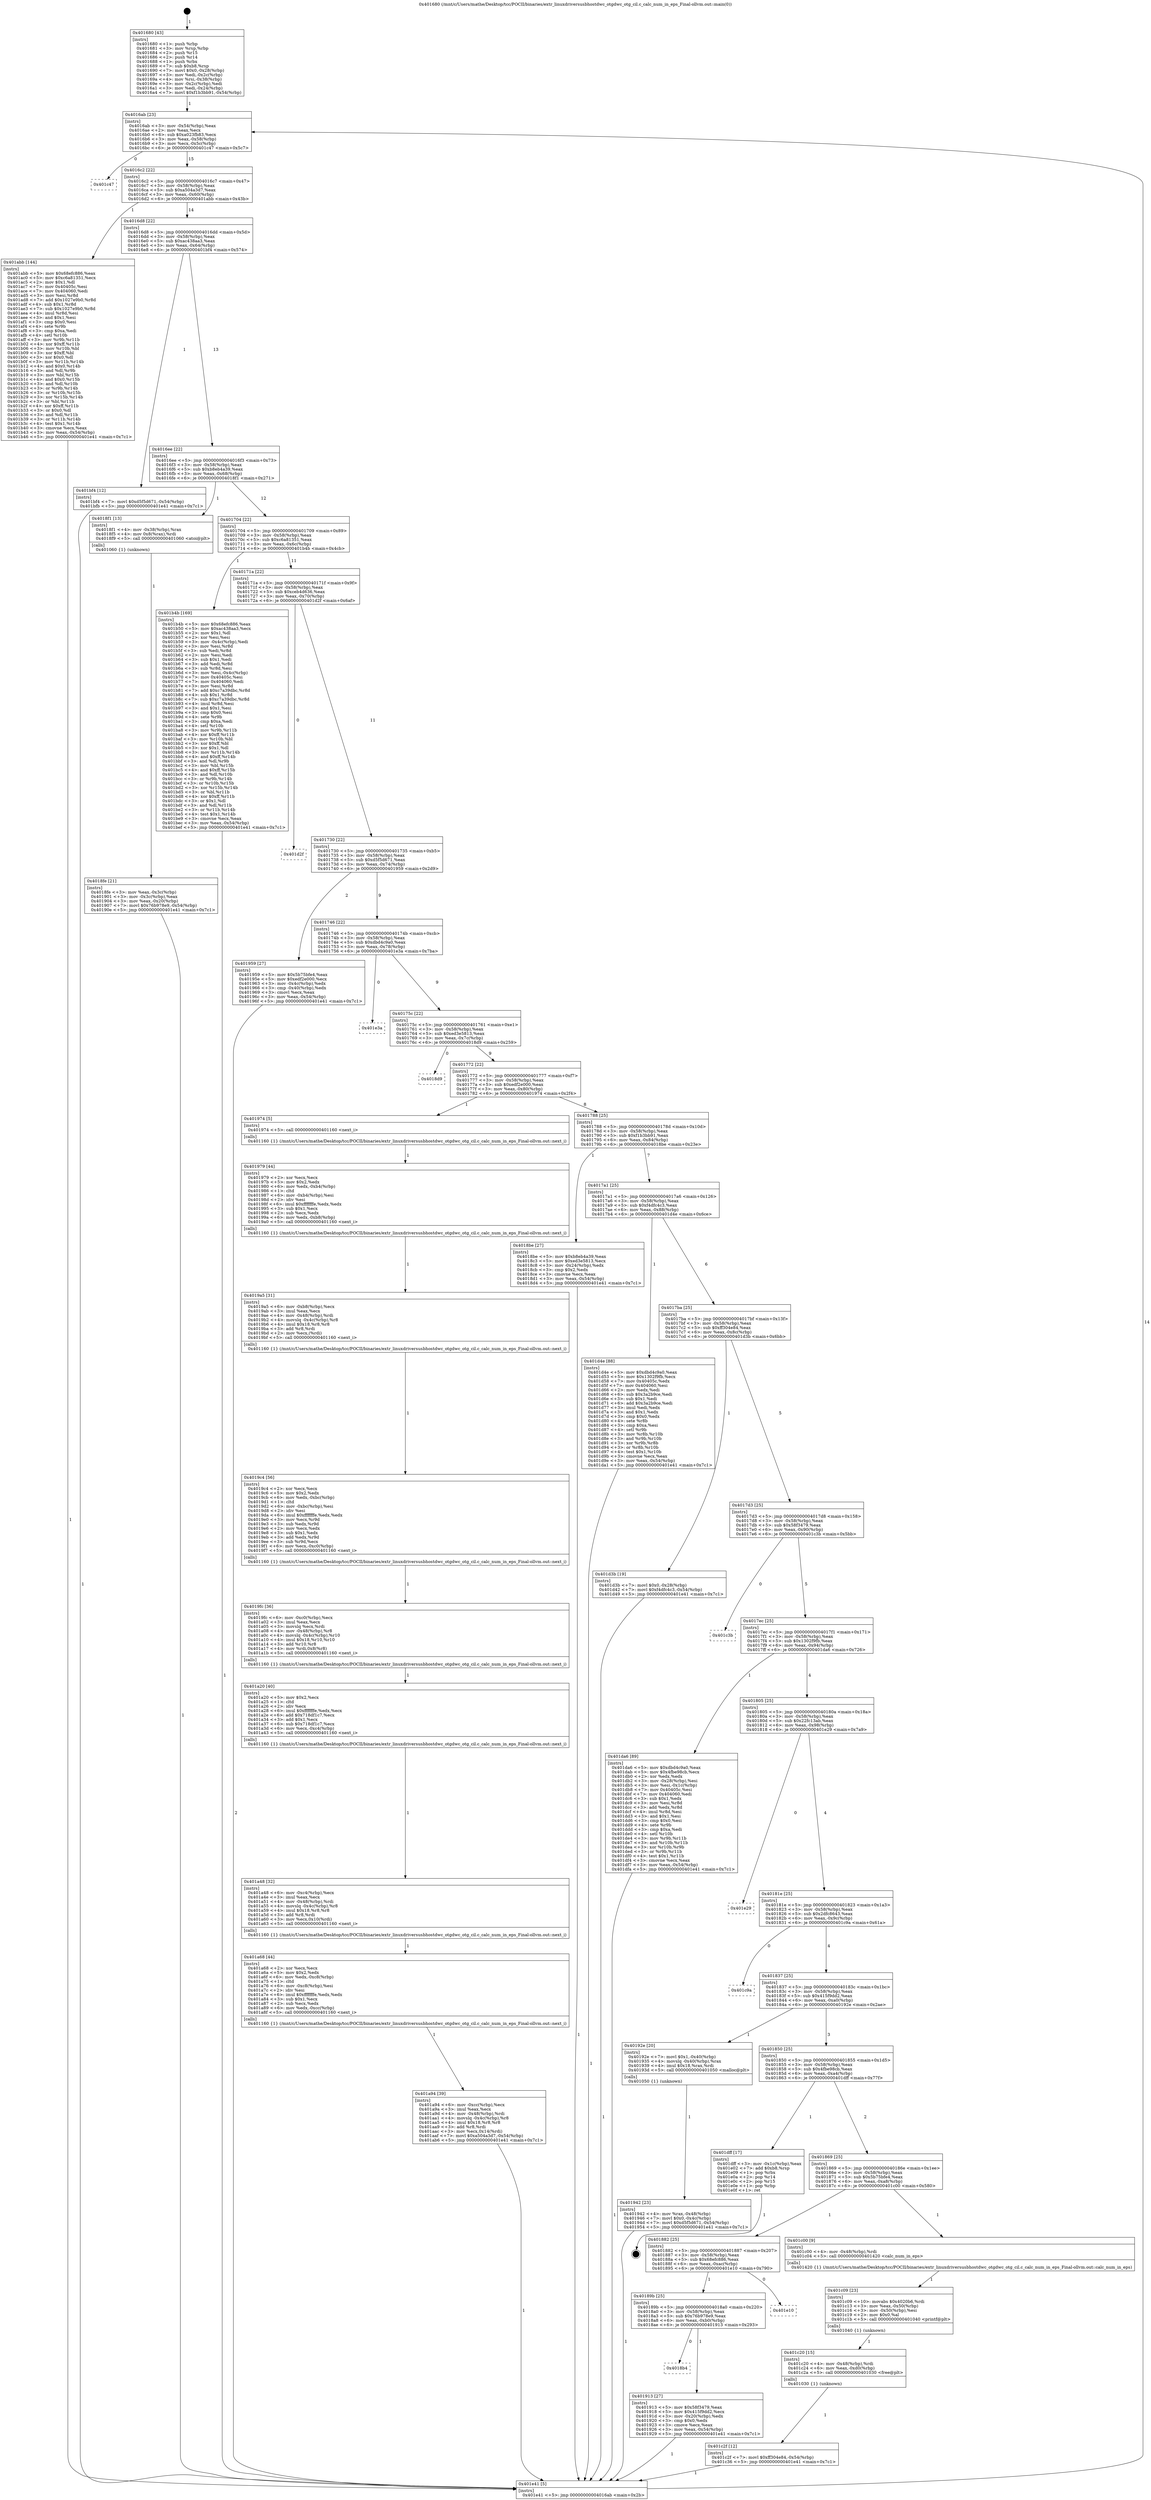 digraph "0x401680" {
  label = "0x401680 (/mnt/c/Users/mathe/Desktop/tcc/POCII/binaries/extr_linuxdriversusbhostdwc_otgdwc_otg_cil.c_calc_num_in_eps_Final-ollvm.out::main(0))"
  labelloc = "t"
  node[shape=record]

  Entry [label="",width=0.3,height=0.3,shape=circle,fillcolor=black,style=filled]
  "0x4016ab" [label="{
     0x4016ab [23]\l
     | [instrs]\l
     &nbsp;&nbsp;0x4016ab \<+3\>: mov -0x54(%rbp),%eax\l
     &nbsp;&nbsp;0x4016ae \<+2\>: mov %eax,%ecx\l
     &nbsp;&nbsp;0x4016b0 \<+6\>: sub $0xa023fb83,%ecx\l
     &nbsp;&nbsp;0x4016b6 \<+3\>: mov %eax,-0x58(%rbp)\l
     &nbsp;&nbsp;0x4016b9 \<+3\>: mov %ecx,-0x5c(%rbp)\l
     &nbsp;&nbsp;0x4016bc \<+6\>: je 0000000000401c47 \<main+0x5c7\>\l
  }"]
  "0x401c47" [label="{
     0x401c47\l
  }", style=dashed]
  "0x4016c2" [label="{
     0x4016c2 [22]\l
     | [instrs]\l
     &nbsp;&nbsp;0x4016c2 \<+5\>: jmp 00000000004016c7 \<main+0x47\>\l
     &nbsp;&nbsp;0x4016c7 \<+3\>: mov -0x58(%rbp),%eax\l
     &nbsp;&nbsp;0x4016ca \<+5\>: sub $0xa504a3d7,%eax\l
     &nbsp;&nbsp;0x4016cf \<+3\>: mov %eax,-0x60(%rbp)\l
     &nbsp;&nbsp;0x4016d2 \<+6\>: je 0000000000401abb \<main+0x43b\>\l
  }"]
  Exit [label="",width=0.3,height=0.3,shape=circle,fillcolor=black,style=filled,peripheries=2]
  "0x401abb" [label="{
     0x401abb [144]\l
     | [instrs]\l
     &nbsp;&nbsp;0x401abb \<+5\>: mov $0x68efc886,%eax\l
     &nbsp;&nbsp;0x401ac0 \<+5\>: mov $0xc6a81351,%ecx\l
     &nbsp;&nbsp;0x401ac5 \<+2\>: mov $0x1,%dl\l
     &nbsp;&nbsp;0x401ac7 \<+7\>: mov 0x40405c,%esi\l
     &nbsp;&nbsp;0x401ace \<+7\>: mov 0x404060,%edi\l
     &nbsp;&nbsp;0x401ad5 \<+3\>: mov %esi,%r8d\l
     &nbsp;&nbsp;0x401ad8 \<+7\>: add $0x1027e9b0,%r8d\l
     &nbsp;&nbsp;0x401adf \<+4\>: sub $0x1,%r8d\l
     &nbsp;&nbsp;0x401ae3 \<+7\>: sub $0x1027e9b0,%r8d\l
     &nbsp;&nbsp;0x401aea \<+4\>: imul %r8d,%esi\l
     &nbsp;&nbsp;0x401aee \<+3\>: and $0x1,%esi\l
     &nbsp;&nbsp;0x401af1 \<+3\>: cmp $0x0,%esi\l
     &nbsp;&nbsp;0x401af4 \<+4\>: sete %r9b\l
     &nbsp;&nbsp;0x401af8 \<+3\>: cmp $0xa,%edi\l
     &nbsp;&nbsp;0x401afb \<+4\>: setl %r10b\l
     &nbsp;&nbsp;0x401aff \<+3\>: mov %r9b,%r11b\l
     &nbsp;&nbsp;0x401b02 \<+4\>: xor $0xff,%r11b\l
     &nbsp;&nbsp;0x401b06 \<+3\>: mov %r10b,%bl\l
     &nbsp;&nbsp;0x401b09 \<+3\>: xor $0xff,%bl\l
     &nbsp;&nbsp;0x401b0c \<+3\>: xor $0x0,%dl\l
     &nbsp;&nbsp;0x401b0f \<+3\>: mov %r11b,%r14b\l
     &nbsp;&nbsp;0x401b12 \<+4\>: and $0x0,%r14b\l
     &nbsp;&nbsp;0x401b16 \<+3\>: and %dl,%r9b\l
     &nbsp;&nbsp;0x401b19 \<+3\>: mov %bl,%r15b\l
     &nbsp;&nbsp;0x401b1c \<+4\>: and $0x0,%r15b\l
     &nbsp;&nbsp;0x401b20 \<+3\>: and %dl,%r10b\l
     &nbsp;&nbsp;0x401b23 \<+3\>: or %r9b,%r14b\l
     &nbsp;&nbsp;0x401b26 \<+3\>: or %r10b,%r15b\l
     &nbsp;&nbsp;0x401b29 \<+3\>: xor %r15b,%r14b\l
     &nbsp;&nbsp;0x401b2c \<+3\>: or %bl,%r11b\l
     &nbsp;&nbsp;0x401b2f \<+4\>: xor $0xff,%r11b\l
     &nbsp;&nbsp;0x401b33 \<+3\>: or $0x0,%dl\l
     &nbsp;&nbsp;0x401b36 \<+3\>: and %dl,%r11b\l
     &nbsp;&nbsp;0x401b39 \<+3\>: or %r11b,%r14b\l
     &nbsp;&nbsp;0x401b3c \<+4\>: test $0x1,%r14b\l
     &nbsp;&nbsp;0x401b40 \<+3\>: cmovne %ecx,%eax\l
     &nbsp;&nbsp;0x401b43 \<+3\>: mov %eax,-0x54(%rbp)\l
     &nbsp;&nbsp;0x401b46 \<+5\>: jmp 0000000000401e41 \<main+0x7c1\>\l
  }"]
  "0x4016d8" [label="{
     0x4016d8 [22]\l
     | [instrs]\l
     &nbsp;&nbsp;0x4016d8 \<+5\>: jmp 00000000004016dd \<main+0x5d\>\l
     &nbsp;&nbsp;0x4016dd \<+3\>: mov -0x58(%rbp),%eax\l
     &nbsp;&nbsp;0x4016e0 \<+5\>: sub $0xac438aa3,%eax\l
     &nbsp;&nbsp;0x4016e5 \<+3\>: mov %eax,-0x64(%rbp)\l
     &nbsp;&nbsp;0x4016e8 \<+6\>: je 0000000000401bf4 \<main+0x574\>\l
  }"]
  "0x401c2f" [label="{
     0x401c2f [12]\l
     | [instrs]\l
     &nbsp;&nbsp;0x401c2f \<+7\>: movl $0xff304e84,-0x54(%rbp)\l
     &nbsp;&nbsp;0x401c36 \<+5\>: jmp 0000000000401e41 \<main+0x7c1\>\l
  }"]
  "0x401bf4" [label="{
     0x401bf4 [12]\l
     | [instrs]\l
     &nbsp;&nbsp;0x401bf4 \<+7\>: movl $0xd5f5d671,-0x54(%rbp)\l
     &nbsp;&nbsp;0x401bfb \<+5\>: jmp 0000000000401e41 \<main+0x7c1\>\l
  }"]
  "0x4016ee" [label="{
     0x4016ee [22]\l
     | [instrs]\l
     &nbsp;&nbsp;0x4016ee \<+5\>: jmp 00000000004016f3 \<main+0x73\>\l
     &nbsp;&nbsp;0x4016f3 \<+3\>: mov -0x58(%rbp),%eax\l
     &nbsp;&nbsp;0x4016f6 \<+5\>: sub $0xb8eb4a39,%eax\l
     &nbsp;&nbsp;0x4016fb \<+3\>: mov %eax,-0x68(%rbp)\l
     &nbsp;&nbsp;0x4016fe \<+6\>: je 00000000004018f1 \<main+0x271\>\l
  }"]
  "0x401c20" [label="{
     0x401c20 [15]\l
     | [instrs]\l
     &nbsp;&nbsp;0x401c20 \<+4\>: mov -0x48(%rbp),%rdi\l
     &nbsp;&nbsp;0x401c24 \<+6\>: mov %eax,-0xd0(%rbp)\l
     &nbsp;&nbsp;0x401c2a \<+5\>: call 0000000000401030 \<free@plt\>\l
     | [calls]\l
     &nbsp;&nbsp;0x401030 \{1\} (unknown)\l
  }"]
  "0x4018f1" [label="{
     0x4018f1 [13]\l
     | [instrs]\l
     &nbsp;&nbsp;0x4018f1 \<+4\>: mov -0x38(%rbp),%rax\l
     &nbsp;&nbsp;0x4018f5 \<+4\>: mov 0x8(%rax),%rdi\l
     &nbsp;&nbsp;0x4018f9 \<+5\>: call 0000000000401060 \<atoi@plt\>\l
     | [calls]\l
     &nbsp;&nbsp;0x401060 \{1\} (unknown)\l
  }"]
  "0x401704" [label="{
     0x401704 [22]\l
     | [instrs]\l
     &nbsp;&nbsp;0x401704 \<+5\>: jmp 0000000000401709 \<main+0x89\>\l
     &nbsp;&nbsp;0x401709 \<+3\>: mov -0x58(%rbp),%eax\l
     &nbsp;&nbsp;0x40170c \<+5\>: sub $0xc6a81351,%eax\l
     &nbsp;&nbsp;0x401711 \<+3\>: mov %eax,-0x6c(%rbp)\l
     &nbsp;&nbsp;0x401714 \<+6\>: je 0000000000401b4b \<main+0x4cb\>\l
  }"]
  "0x401c09" [label="{
     0x401c09 [23]\l
     | [instrs]\l
     &nbsp;&nbsp;0x401c09 \<+10\>: movabs $0x4020b6,%rdi\l
     &nbsp;&nbsp;0x401c13 \<+3\>: mov %eax,-0x50(%rbp)\l
     &nbsp;&nbsp;0x401c16 \<+3\>: mov -0x50(%rbp),%esi\l
     &nbsp;&nbsp;0x401c19 \<+2\>: mov $0x0,%al\l
     &nbsp;&nbsp;0x401c1b \<+5\>: call 0000000000401040 \<printf@plt\>\l
     | [calls]\l
     &nbsp;&nbsp;0x401040 \{1\} (unknown)\l
  }"]
  "0x401b4b" [label="{
     0x401b4b [169]\l
     | [instrs]\l
     &nbsp;&nbsp;0x401b4b \<+5\>: mov $0x68efc886,%eax\l
     &nbsp;&nbsp;0x401b50 \<+5\>: mov $0xac438aa3,%ecx\l
     &nbsp;&nbsp;0x401b55 \<+2\>: mov $0x1,%dl\l
     &nbsp;&nbsp;0x401b57 \<+2\>: xor %esi,%esi\l
     &nbsp;&nbsp;0x401b59 \<+3\>: mov -0x4c(%rbp),%edi\l
     &nbsp;&nbsp;0x401b5c \<+3\>: mov %esi,%r8d\l
     &nbsp;&nbsp;0x401b5f \<+3\>: sub %edi,%r8d\l
     &nbsp;&nbsp;0x401b62 \<+2\>: mov %esi,%edi\l
     &nbsp;&nbsp;0x401b64 \<+3\>: sub $0x1,%edi\l
     &nbsp;&nbsp;0x401b67 \<+3\>: add %edi,%r8d\l
     &nbsp;&nbsp;0x401b6a \<+3\>: sub %r8d,%esi\l
     &nbsp;&nbsp;0x401b6d \<+3\>: mov %esi,-0x4c(%rbp)\l
     &nbsp;&nbsp;0x401b70 \<+7\>: mov 0x40405c,%esi\l
     &nbsp;&nbsp;0x401b77 \<+7\>: mov 0x404060,%edi\l
     &nbsp;&nbsp;0x401b7e \<+3\>: mov %esi,%r8d\l
     &nbsp;&nbsp;0x401b81 \<+7\>: add $0xc7a39dbc,%r8d\l
     &nbsp;&nbsp;0x401b88 \<+4\>: sub $0x1,%r8d\l
     &nbsp;&nbsp;0x401b8c \<+7\>: sub $0xc7a39dbc,%r8d\l
     &nbsp;&nbsp;0x401b93 \<+4\>: imul %r8d,%esi\l
     &nbsp;&nbsp;0x401b97 \<+3\>: and $0x1,%esi\l
     &nbsp;&nbsp;0x401b9a \<+3\>: cmp $0x0,%esi\l
     &nbsp;&nbsp;0x401b9d \<+4\>: sete %r9b\l
     &nbsp;&nbsp;0x401ba1 \<+3\>: cmp $0xa,%edi\l
     &nbsp;&nbsp;0x401ba4 \<+4\>: setl %r10b\l
     &nbsp;&nbsp;0x401ba8 \<+3\>: mov %r9b,%r11b\l
     &nbsp;&nbsp;0x401bab \<+4\>: xor $0xff,%r11b\l
     &nbsp;&nbsp;0x401baf \<+3\>: mov %r10b,%bl\l
     &nbsp;&nbsp;0x401bb2 \<+3\>: xor $0xff,%bl\l
     &nbsp;&nbsp;0x401bb5 \<+3\>: xor $0x1,%dl\l
     &nbsp;&nbsp;0x401bb8 \<+3\>: mov %r11b,%r14b\l
     &nbsp;&nbsp;0x401bbb \<+4\>: and $0xff,%r14b\l
     &nbsp;&nbsp;0x401bbf \<+3\>: and %dl,%r9b\l
     &nbsp;&nbsp;0x401bc2 \<+3\>: mov %bl,%r15b\l
     &nbsp;&nbsp;0x401bc5 \<+4\>: and $0xff,%r15b\l
     &nbsp;&nbsp;0x401bc9 \<+3\>: and %dl,%r10b\l
     &nbsp;&nbsp;0x401bcc \<+3\>: or %r9b,%r14b\l
     &nbsp;&nbsp;0x401bcf \<+3\>: or %r10b,%r15b\l
     &nbsp;&nbsp;0x401bd2 \<+3\>: xor %r15b,%r14b\l
     &nbsp;&nbsp;0x401bd5 \<+3\>: or %bl,%r11b\l
     &nbsp;&nbsp;0x401bd8 \<+4\>: xor $0xff,%r11b\l
     &nbsp;&nbsp;0x401bdc \<+3\>: or $0x1,%dl\l
     &nbsp;&nbsp;0x401bdf \<+3\>: and %dl,%r11b\l
     &nbsp;&nbsp;0x401be2 \<+3\>: or %r11b,%r14b\l
     &nbsp;&nbsp;0x401be5 \<+4\>: test $0x1,%r14b\l
     &nbsp;&nbsp;0x401be9 \<+3\>: cmovne %ecx,%eax\l
     &nbsp;&nbsp;0x401bec \<+3\>: mov %eax,-0x54(%rbp)\l
     &nbsp;&nbsp;0x401bef \<+5\>: jmp 0000000000401e41 \<main+0x7c1\>\l
  }"]
  "0x40171a" [label="{
     0x40171a [22]\l
     | [instrs]\l
     &nbsp;&nbsp;0x40171a \<+5\>: jmp 000000000040171f \<main+0x9f\>\l
     &nbsp;&nbsp;0x40171f \<+3\>: mov -0x58(%rbp),%eax\l
     &nbsp;&nbsp;0x401722 \<+5\>: sub $0xceb4d636,%eax\l
     &nbsp;&nbsp;0x401727 \<+3\>: mov %eax,-0x70(%rbp)\l
     &nbsp;&nbsp;0x40172a \<+6\>: je 0000000000401d2f \<main+0x6af\>\l
  }"]
  "0x401a94" [label="{
     0x401a94 [39]\l
     | [instrs]\l
     &nbsp;&nbsp;0x401a94 \<+6\>: mov -0xcc(%rbp),%ecx\l
     &nbsp;&nbsp;0x401a9a \<+3\>: imul %eax,%ecx\l
     &nbsp;&nbsp;0x401a9d \<+4\>: mov -0x48(%rbp),%rdi\l
     &nbsp;&nbsp;0x401aa1 \<+4\>: movslq -0x4c(%rbp),%r8\l
     &nbsp;&nbsp;0x401aa5 \<+4\>: imul $0x18,%r8,%r8\l
     &nbsp;&nbsp;0x401aa9 \<+3\>: add %r8,%rdi\l
     &nbsp;&nbsp;0x401aac \<+3\>: mov %ecx,0x14(%rdi)\l
     &nbsp;&nbsp;0x401aaf \<+7\>: movl $0xa504a3d7,-0x54(%rbp)\l
     &nbsp;&nbsp;0x401ab6 \<+5\>: jmp 0000000000401e41 \<main+0x7c1\>\l
  }"]
  "0x401d2f" [label="{
     0x401d2f\l
  }", style=dashed]
  "0x401730" [label="{
     0x401730 [22]\l
     | [instrs]\l
     &nbsp;&nbsp;0x401730 \<+5\>: jmp 0000000000401735 \<main+0xb5\>\l
     &nbsp;&nbsp;0x401735 \<+3\>: mov -0x58(%rbp),%eax\l
     &nbsp;&nbsp;0x401738 \<+5\>: sub $0xd5f5d671,%eax\l
     &nbsp;&nbsp;0x40173d \<+3\>: mov %eax,-0x74(%rbp)\l
     &nbsp;&nbsp;0x401740 \<+6\>: je 0000000000401959 \<main+0x2d9\>\l
  }"]
  "0x401a68" [label="{
     0x401a68 [44]\l
     | [instrs]\l
     &nbsp;&nbsp;0x401a68 \<+2\>: xor %ecx,%ecx\l
     &nbsp;&nbsp;0x401a6a \<+5\>: mov $0x2,%edx\l
     &nbsp;&nbsp;0x401a6f \<+6\>: mov %edx,-0xc8(%rbp)\l
     &nbsp;&nbsp;0x401a75 \<+1\>: cltd\l
     &nbsp;&nbsp;0x401a76 \<+6\>: mov -0xc8(%rbp),%esi\l
     &nbsp;&nbsp;0x401a7c \<+2\>: idiv %esi\l
     &nbsp;&nbsp;0x401a7e \<+6\>: imul $0xfffffffe,%edx,%edx\l
     &nbsp;&nbsp;0x401a84 \<+3\>: sub $0x1,%ecx\l
     &nbsp;&nbsp;0x401a87 \<+2\>: sub %ecx,%edx\l
     &nbsp;&nbsp;0x401a89 \<+6\>: mov %edx,-0xcc(%rbp)\l
     &nbsp;&nbsp;0x401a8f \<+5\>: call 0000000000401160 \<next_i\>\l
     | [calls]\l
     &nbsp;&nbsp;0x401160 \{1\} (/mnt/c/Users/mathe/Desktop/tcc/POCII/binaries/extr_linuxdriversusbhostdwc_otgdwc_otg_cil.c_calc_num_in_eps_Final-ollvm.out::next_i)\l
  }"]
  "0x401959" [label="{
     0x401959 [27]\l
     | [instrs]\l
     &nbsp;&nbsp;0x401959 \<+5\>: mov $0x5b75bfe4,%eax\l
     &nbsp;&nbsp;0x40195e \<+5\>: mov $0xedf2e000,%ecx\l
     &nbsp;&nbsp;0x401963 \<+3\>: mov -0x4c(%rbp),%edx\l
     &nbsp;&nbsp;0x401966 \<+3\>: cmp -0x40(%rbp),%edx\l
     &nbsp;&nbsp;0x401969 \<+3\>: cmovl %ecx,%eax\l
     &nbsp;&nbsp;0x40196c \<+3\>: mov %eax,-0x54(%rbp)\l
     &nbsp;&nbsp;0x40196f \<+5\>: jmp 0000000000401e41 \<main+0x7c1\>\l
  }"]
  "0x401746" [label="{
     0x401746 [22]\l
     | [instrs]\l
     &nbsp;&nbsp;0x401746 \<+5\>: jmp 000000000040174b \<main+0xcb\>\l
     &nbsp;&nbsp;0x40174b \<+3\>: mov -0x58(%rbp),%eax\l
     &nbsp;&nbsp;0x40174e \<+5\>: sub $0xdbd4c9a0,%eax\l
     &nbsp;&nbsp;0x401753 \<+3\>: mov %eax,-0x78(%rbp)\l
     &nbsp;&nbsp;0x401756 \<+6\>: je 0000000000401e3a \<main+0x7ba\>\l
  }"]
  "0x401a48" [label="{
     0x401a48 [32]\l
     | [instrs]\l
     &nbsp;&nbsp;0x401a48 \<+6\>: mov -0xc4(%rbp),%ecx\l
     &nbsp;&nbsp;0x401a4e \<+3\>: imul %eax,%ecx\l
     &nbsp;&nbsp;0x401a51 \<+4\>: mov -0x48(%rbp),%rdi\l
     &nbsp;&nbsp;0x401a55 \<+4\>: movslq -0x4c(%rbp),%r8\l
     &nbsp;&nbsp;0x401a59 \<+4\>: imul $0x18,%r8,%r8\l
     &nbsp;&nbsp;0x401a5d \<+3\>: add %r8,%rdi\l
     &nbsp;&nbsp;0x401a60 \<+3\>: mov %ecx,0x10(%rdi)\l
     &nbsp;&nbsp;0x401a63 \<+5\>: call 0000000000401160 \<next_i\>\l
     | [calls]\l
     &nbsp;&nbsp;0x401160 \{1\} (/mnt/c/Users/mathe/Desktop/tcc/POCII/binaries/extr_linuxdriversusbhostdwc_otgdwc_otg_cil.c_calc_num_in_eps_Final-ollvm.out::next_i)\l
  }"]
  "0x401e3a" [label="{
     0x401e3a\l
  }", style=dashed]
  "0x40175c" [label="{
     0x40175c [22]\l
     | [instrs]\l
     &nbsp;&nbsp;0x40175c \<+5\>: jmp 0000000000401761 \<main+0xe1\>\l
     &nbsp;&nbsp;0x401761 \<+3\>: mov -0x58(%rbp),%eax\l
     &nbsp;&nbsp;0x401764 \<+5\>: sub $0xed3e5813,%eax\l
     &nbsp;&nbsp;0x401769 \<+3\>: mov %eax,-0x7c(%rbp)\l
     &nbsp;&nbsp;0x40176c \<+6\>: je 00000000004018d9 \<main+0x259\>\l
  }"]
  "0x401a20" [label="{
     0x401a20 [40]\l
     | [instrs]\l
     &nbsp;&nbsp;0x401a20 \<+5\>: mov $0x2,%ecx\l
     &nbsp;&nbsp;0x401a25 \<+1\>: cltd\l
     &nbsp;&nbsp;0x401a26 \<+2\>: idiv %ecx\l
     &nbsp;&nbsp;0x401a28 \<+6\>: imul $0xfffffffe,%edx,%ecx\l
     &nbsp;&nbsp;0x401a2e \<+6\>: add $0x718df1c7,%ecx\l
     &nbsp;&nbsp;0x401a34 \<+3\>: add $0x1,%ecx\l
     &nbsp;&nbsp;0x401a37 \<+6\>: sub $0x718df1c7,%ecx\l
     &nbsp;&nbsp;0x401a3d \<+6\>: mov %ecx,-0xc4(%rbp)\l
     &nbsp;&nbsp;0x401a43 \<+5\>: call 0000000000401160 \<next_i\>\l
     | [calls]\l
     &nbsp;&nbsp;0x401160 \{1\} (/mnt/c/Users/mathe/Desktop/tcc/POCII/binaries/extr_linuxdriversusbhostdwc_otgdwc_otg_cil.c_calc_num_in_eps_Final-ollvm.out::next_i)\l
  }"]
  "0x4018d9" [label="{
     0x4018d9\l
  }", style=dashed]
  "0x401772" [label="{
     0x401772 [22]\l
     | [instrs]\l
     &nbsp;&nbsp;0x401772 \<+5\>: jmp 0000000000401777 \<main+0xf7\>\l
     &nbsp;&nbsp;0x401777 \<+3\>: mov -0x58(%rbp),%eax\l
     &nbsp;&nbsp;0x40177a \<+5\>: sub $0xedf2e000,%eax\l
     &nbsp;&nbsp;0x40177f \<+3\>: mov %eax,-0x80(%rbp)\l
     &nbsp;&nbsp;0x401782 \<+6\>: je 0000000000401974 \<main+0x2f4\>\l
  }"]
  "0x4019fc" [label="{
     0x4019fc [36]\l
     | [instrs]\l
     &nbsp;&nbsp;0x4019fc \<+6\>: mov -0xc0(%rbp),%ecx\l
     &nbsp;&nbsp;0x401a02 \<+3\>: imul %eax,%ecx\l
     &nbsp;&nbsp;0x401a05 \<+3\>: movslq %ecx,%rdi\l
     &nbsp;&nbsp;0x401a08 \<+4\>: mov -0x48(%rbp),%r8\l
     &nbsp;&nbsp;0x401a0c \<+4\>: movslq -0x4c(%rbp),%r10\l
     &nbsp;&nbsp;0x401a10 \<+4\>: imul $0x18,%r10,%r10\l
     &nbsp;&nbsp;0x401a14 \<+3\>: add %r10,%r8\l
     &nbsp;&nbsp;0x401a17 \<+4\>: mov %rdi,0x8(%r8)\l
     &nbsp;&nbsp;0x401a1b \<+5\>: call 0000000000401160 \<next_i\>\l
     | [calls]\l
     &nbsp;&nbsp;0x401160 \{1\} (/mnt/c/Users/mathe/Desktop/tcc/POCII/binaries/extr_linuxdriversusbhostdwc_otgdwc_otg_cil.c_calc_num_in_eps_Final-ollvm.out::next_i)\l
  }"]
  "0x401974" [label="{
     0x401974 [5]\l
     | [instrs]\l
     &nbsp;&nbsp;0x401974 \<+5\>: call 0000000000401160 \<next_i\>\l
     | [calls]\l
     &nbsp;&nbsp;0x401160 \{1\} (/mnt/c/Users/mathe/Desktop/tcc/POCII/binaries/extr_linuxdriversusbhostdwc_otgdwc_otg_cil.c_calc_num_in_eps_Final-ollvm.out::next_i)\l
  }"]
  "0x401788" [label="{
     0x401788 [25]\l
     | [instrs]\l
     &nbsp;&nbsp;0x401788 \<+5\>: jmp 000000000040178d \<main+0x10d\>\l
     &nbsp;&nbsp;0x40178d \<+3\>: mov -0x58(%rbp),%eax\l
     &nbsp;&nbsp;0x401790 \<+5\>: sub $0xf1b3bb91,%eax\l
     &nbsp;&nbsp;0x401795 \<+6\>: mov %eax,-0x84(%rbp)\l
     &nbsp;&nbsp;0x40179b \<+6\>: je 00000000004018be \<main+0x23e\>\l
  }"]
  "0x4019c4" [label="{
     0x4019c4 [56]\l
     | [instrs]\l
     &nbsp;&nbsp;0x4019c4 \<+2\>: xor %ecx,%ecx\l
     &nbsp;&nbsp;0x4019c6 \<+5\>: mov $0x2,%edx\l
     &nbsp;&nbsp;0x4019cb \<+6\>: mov %edx,-0xbc(%rbp)\l
     &nbsp;&nbsp;0x4019d1 \<+1\>: cltd\l
     &nbsp;&nbsp;0x4019d2 \<+6\>: mov -0xbc(%rbp),%esi\l
     &nbsp;&nbsp;0x4019d8 \<+2\>: idiv %esi\l
     &nbsp;&nbsp;0x4019da \<+6\>: imul $0xfffffffe,%edx,%edx\l
     &nbsp;&nbsp;0x4019e0 \<+3\>: mov %ecx,%r9d\l
     &nbsp;&nbsp;0x4019e3 \<+3\>: sub %edx,%r9d\l
     &nbsp;&nbsp;0x4019e6 \<+2\>: mov %ecx,%edx\l
     &nbsp;&nbsp;0x4019e8 \<+3\>: sub $0x1,%edx\l
     &nbsp;&nbsp;0x4019eb \<+3\>: add %edx,%r9d\l
     &nbsp;&nbsp;0x4019ee \<+3\>: sub %r9d,%ecx\l
     &nbsp;&nbsp;0x4019f1 \<+6\>: mov %ecx,-0xc0(%rbp)\l
     &nbsp;&nbsp;0x4019f7 \<+5\>: call 0000000000401160 \<next_i\>\l
     | [calls]\l
     &nbsp;&nbsp;0x401160 \{1\} (/mnt/c/Users/mathe/Desktop/tcc/POCII/binaries/extr_linuxdriversusbhostdwc_otgdwc_otg_cil.c_calc_num_in_eps_Final-ollvm.out::next_i)\l
  }"]
  "0x4018be" [label="{
     0x4018be [27]\l
     | [instrs]\l
     &nbsp;&nbsp;0x4018be \<+5\>: mov $0xb8eb4a39,%eax\l
     &nbsp;&nbsp;0x4018c3 \<+5\>: mov $0xed3e5813,%ecx\l
     &nbsp;&nbsp;0x4018c8 \<+3\>: mov -0x24(%rbp),%edx\l
     &nbsp;&nbsp;0x4018cb \<+3\>: cmp $0x2,%edx\l
     &nbsp;&nbsp;0x4018ce \<+3\>: cmovne %ecx,%eax\l
     &nbsp;&nbsp;0x4018d1 \<+3\>: mov %eax,-0x54(%rbp)\l
     &nbsp;&nbsp;0x4018d4 \<+5\>: jmp 0000000000401e41 \<main+0x7c1\>\l
  }"]
  "0x4017a1" [label="{
     0x4017a1 [25]\l
     | [instrs]\l
     &nbsp;&nbsp;0x4017a1 \<+5\>: jmp 00000000004017a6 \<main+0x126\>\l
     &nbsp;&nbsp;0x4017a6 \<+3\>: mov -0x58(%rbp),%eax\l
     &nbsp;&nbsp;0x4017a9 \<+5\>: sub $0xf4dfc4c3,%eax\l
     &nbsp;&nbsp;0x4017ae \<+6\>: mov %eax,-0x88(%rbp)\l
     &nbsp;&nbsp;0x4017b4 \<+6\>: je 0000000000401d4e \<main+0x6ce\>\l
  }"]
  "0x401e41" [label="{
     0x401e41 [5]\l
     | [instrs]\l
     &nbsp;&nbsp;0x401e41 \<+5\>: jmp 00000000004016ab \<main+0x2b\>\l
  }"]
  "0x401680" [label="{
     0x401680 [43]\l
     | [instrs]\l
     &nbsp;&nbsp;0x401680 \<+1\>: push %rbp\l
     &nbsp;&nbsp;0x401681 \<+3\>: mov %rsp,%rbp\l
     &nbsp;&nbsp;0x401684 \<+2\>: push %r15\l
     &nbsp;&nbsp;0x401686 \<+2\>: push %r14\l
     &nbsp;&nbsp;0x401688 \<+1\>: push %rbx\l
     &nbsp;&nbsp;0x401689 \<+7\>: sub $0xb8,%rsp\l
     &nbsp;&nbsp;0x401690 \<+7\>: movl $0x0,-0x28(%rbp)\l
     &nbsp;&nbsp;0x401697 \<+3\>: mov %edi,-0x2c(%rbp)\l
     &nbsp;&nbsp;0x40169a \<+4\>: mov %rsi,-0x38(%rbp)\l
     &nbsp;&nbsp;0x40169e \<+3\>: mov -0x2c(%rbp),%edi\l
     &nbsp;&nbsp;0x4016a1 \<+3\>: mov %edi,-0x24(%rbp)\l
     &nbsp;&nbsp;0x4016a4 \<+7\>: movl $0xf1b3bb91,-0x54(%rbp)\l
  }"]
  "0x4018fe" [label="{
     0x4018fe [21]\l
     | [instrs]\l
     &nbsp;&nbsp;0x4018fe \<+3\>: mov %eax,-0x3c(%rbp)\l
     &nbsp;&nbsp;0x401901 \<+3\>: mov -0x3c(%rbp),%eax\l
     &nbsp;&nbsp;0x401904 \<+3\>: mov %eax,-0x20(%rbp)\l
     &nbsp;&nbsp;0x401907 \<+7\>: movl $0x76b978e9,-0x54(%rbp)\l
     &nbsp;&nbsp;0x40190e \<+5\>: jmp 0000000000401e41 \<main+0x7c1\>\l
  }"]
  "0x4019a5" [label="{
     0x4019a5 [31]\l
     | [instrs]\l
     &nbsp;&nbsp;0x4019a5 \<+6\>: mov -0xb8(%rbp),%ecx\l
     &nbsp;&nbsp;0x4019ab \<+3\>: imul %eax,%ecx\l
     &nbsp;&nbsp;0x4019ae \<+4\>: mov -0x48(%rbp),%rdi\l
     &nbsp;&nbsp;0x4019b2 \<+4\>: movslq -0x4c(%rbp),%r8\l
     &nbsp;&nbsp;0x4019b6 \<+4\>: imul $0x18,%r8,%r8\l
     &nbsp;&nbsp;0x4019ba \<+3\>: add %r8,%rdi\l
     &nbsp;&nbsp;0x4019bd \<+2\>: mov %ecx,(%rdi)\l
     &nbsp;&nbsp;0x4019bf \<+5\>: call 0000000000401160 \<next_i\>\l
     | [calls]\l
     &nbsp;&nbsp;0x401160 \{1\} (/mnt/c/Users/mathe/Desktop/tcc/POCII/binaries/extr_linuxdriversusbhostdwc_otgdwc_otg_cil.c_calc_num_in_eps_Final-ollvm.out::next_i)\l
  }"]
  "0x401d4e" [label="{
     0x401d4e [88]\l
     | [instrs]\l
     &nbsp;&nbsp;0x401d4e \<+5\>: mov $0xdbd4c9a0,%eax\l
     &nbsp;&nbsp;0x401d53 \<+5\>: mov $0x1302f9fb,%ecx\l
     &nbsp;&nbsp;0x401d58 \<+7\>: mov 0x40405c,%edx\l
     &nbsp;&nbsp;0x401d5f \<+7\>: mov 0x404060,%esi\l
     &nbsp;&nbsp;0x401d66 \<+2\>: mov %edx,%edi\l
     &nbsp;&nbsp;0x401d68 \<+6\>: sub $0x3a2b9ce,%edi\l
     &nbsp;&nbsp;0x401d6e \<+3\>: sub $0x1,%edi\l
     &nbsp;&nbsp;0x401d71 \<+6\>: add $0x3a2b9ce,%edi\l
     &nbsp;&nbsp;0x401d77 \<+3\>: imul %edi,%edx\l
     &nbsp;&nbsp;0x401d7a \<+3\>: and $0x1,%edx\l
     &nbsp;&nbsp;0x401d7d \<+3\>: cmp $0x0,%edx\l
     &nbsp;&nbsp;0x401d80 \<+4\>: sete %r8b\l
     &nbsp;&nbsp;0x401d84 \<+3\>: cmp $0xa,%esi\l
     &nbsp;&nbsp;0x401d87 \<+4\>: setl %r9b\l
     &nbsp;&nbsp;0x401d8b \<+3\>: mov %r8b,%r10b\l
     &nbsp;&nbsp;0x401d8e \<+3\>: and %r9b,%r10b\l
     &nbsp;&nbsp;0x401d91 \<+3\>: xor %r9b,%r8b\l
     &nbsp;&nbsp;0x401d94 \<+3\>: or %r8b,%r10b\l
     &nbsp;&nbsp;0x401d97 \<+4\>: test $0x1,%r10b\l
     &nbsp;&nbsp;0x401d9b \<+3\>: cmovne %ecx,%eax\l
     &nbsp;&nbsp;0x401d9e \<+3\>: mov %eax,-0x54(%rbp)\l
     &nbsp;&nbsp;0x401da1 \<+5\>: jmp 0000000000401e41 \<main+0x7c1\>\l
  }"]
  "0x4017ba" [label="{
     0x4017ba [25]\l
     | [instrs]\l
     &nbsp;&nbsp;0x4017ba \<+5\>: jmp 00000000004017bf \<main+0x13f\>\l
     &nbsp;&nbsp;0x4017bf \<+3\>: mov -0x58(%rbp),%eax\l
     &nbsp;&nbsp;0x4017c2 \<+5\>: sub $0xff304e84,%eax\l
     &nbsp;&nbsp;0x4017c7 \<+6\>: mov %eax,-0x8c(%rbp)\l
     &nbsp;&nbsp;0x4017cd \<+6\>: je 0000000000401d3b \<main+0x6bb\>\l
  }"]
  "0x401979" [label="{
     0x401979 [44]\l
     | [instrs]\l
     &nbsp;&nbsp;0x401979 \<+2\>: xor %ecx,%ecx\l
     &nbsp;&nbsp;0x40197b \<+5\>: mov $0x2,%edx\l
     &nbsp;&nbsp;0x401980 \<+6\>: mov %edx,-0xb4(%rbp)\l
     &nbsp;&nbsp;0x401986 \<+1\>: cltd\l
     &nbsp;&nbsp;0x401987 \<+6\>: mov -0xb4(%rbp),%esi\l
     &nbsp;&nbsp;0x40198d \<+2\>: idiv %esi\l
     &nbsp;&nbsp;0x40198f \<+6\>: imul $0xfffffffe,%edx,%edx\l
     &nbsp;&nbsp;0x401995 \<+3\>: sub $0x1,%ecx\l
     &nbsp;&nbsp;0x401998 \<+2\>: sub %ecx,%edx\l
     &nbsp;&nbsp;0x40199a \<+6\>: mov %edx,-0xb8(%rbp)\l
     &nbsp;&nbsp;0x4019a0 \<+5\>: call 0000000000401160 \<next_i\>\l
     | [calls]\l
     &nbsp;&nbsp;0x401160 \{1\} (/mnt/c/Users/mathe/Desktop/tcc/POCII/binaries/extr_linuxdriversusbhostdwc_otgdwc_otg_cil.c_calc_num_in_eps_Final-ollvm.out::next_i)\l
  }"]
  "0x401d3b" [label="{
     0x401d3b [19]\l
     | [instrs]\l
     &nbsp;&nbsp;0x401d3b \<+7\>: movl $0x0,-0x28(%rbp)\l
     &nbsp;&nbsp;0x401d42 \<+7\>: movl $0xf4dfc4c3,-0x54(%rbp)\l
     &nbsp;&nbsp;0x401d49 \<+5\>: jmp 0000000000401e41 \<main+0x7c1\>\l
  }"]
  "0x4017d3" [label="{
     0x4017d3 [25]\l
     | [instrs]\l
     &nbsp;&nbsp;0x4017d3 \<+5\>: jmp 00000000004017d8 \<main+0x158\>\l
     &nbsp;&nbsp;0x4017d8 \<+3\>: mov -0x58(%rbp),%eax\l
     &nbsp;&nbsp;0x4017db \<+5\>: sub $0x58f3479,%eax\l
     &nbsp;&nbsp;0x4017e0 \<+6\>: mov %eax,-0x90(%rbp)\l
     &nbsp;&nbsp;0x4017e6 \<+6\>: je 0000000000401c3b \<main+0x5bb\>\l
  }"]
  "0x401942" [label="{
     0x401942 [23]\l
     | [instrs]\l
     &nbsp;&nbsp;0x401942 \<+4\>: mov %rax,-0x48(%rbp)\l
     &nbsp;&nbsp;0x401946 \<+7\>: movl $0x0,-0x4c(%rbp)\l
     &nbsp;&nbsp;0x40194d \<+7\>: movl $0xd5f5d671,-0x54(%rbp)\l
     &nbsp;&nbsp;0x401954 \<+5\>: jmp 0000000000401e41 \<main+0x7c1\>\l
  }"]
  "0x401c3b" [label="{
     0x401c3b\l
  }", style=dashed]
  "0x4017ec" [label="{
     0x4017ec [25]\l
     | [instrs]\l
     &nbsp;&nbsp;0x4017ec \<+5\>: jmp 00000000004017f1 \<main+0x171\>\l
     &nbsp;&nbsp;0x4017f1 \<+3\>: mov -0x58(%rbp),%eax\l
     &nbsp;&nbsp;0x4017f4 \<+5\>: sub $0x1302f9fb,%eax\l
     &nbsp;&nbsp;0x4017f9 \<+6\>: mov %eax,-0x94(%rbp)\l
     &nbsp;&nbsp;0x4017ff \<+6\>: je 0000000000401da6 \<main+0x726\>\l
  }"]
  "0x4018b4" [label="{
     0x4018b4\l
  }", style=dashed]
  "0x401da6" [label="{
     0x401da6 [89]\l
     | [instrs]\l
     &nbsp;&nbsp;0x401da6 \<+5\>: mov $0xdbd4c9a0,%eax\l
     &nbsp;&nbsp;0x401dab \<+5\>: mov $0x4fbe98cb,%ecx\l
     &nbsp;&nbsp;0x401db0 \<+2\>: xor %edx,%edx\l
     &nbsp;&nbsp;0x401db2 \<+3\>: mov -0x28(%rbp),%esi\l
     &nbsp;&nbsp;0x401db5 \<+3\>: mov %esi,-0x1c(%rbp)\l
     &nbsp;&nbsp;0x401db8 \<+7\>: mov 0x40405c,%esi\l
     &nbsp;&nbsp;0x401dbf \<+7\>: mov 0x404060,%edi\l
     &nbsp;&nbsp;0x401dc6 \<+3\>: sub $0x1,%edx\l
     &nbsp;&nbsp;0x401dc9 \<+3\>: mov %esi,%r8d\l
     &nbsp;&nbsp;0x401dcc \<+3\>: add %edx,%r8d\l
     &nbsp;&nbsp;0x401dcf \<+4\>: imul %r8d,%esi\l
     &nbsp;&nbsp;0x401dd3 \<+3\>: and $0x1,%esi\l
     &nbsp;&nbsp;0x401dd6 \<+3\>: cmp $0x0,%esi\l
     &nbsp;&nbsp;0x401dd9 \<+4\>: sete %r9b\l
     &nbsp;&nbsp;0x401ddd \<+3\>: cmp $0xa,%edi\l
     &nbsp;&nbsp;0x401de0 \<+4\>: setl %r10b\l
     &nbsp;&nbsp;0x401de4 \<+3\>: mov %r9b,%r11b\l
     &nbsp;&nbsp;0x401de7 \<+3\>: and %r10b,%r11b\l
     &nbsp;&nbsp;0x401dea \<+3\>: xor %r10b,%r9b\l
     &nbsp;&nbsp;0x401ded \<+3\>: or %r9b,%r11b\l
     &nbsp;&nbsp;0x401df0 \<+4\>: test $0x1,%r11b\l
     &nbsp;&nbsp;0x401df4 \<+3\>: cmovne %ecx,%eax\l
     &nbsp;&nbsp;0x401df7 \<+3\>: mov %eax,-0x54(%rbp)\l
     &nbsp;&nbsp;0x401dfa \<+5\>: jmp 0000000000401e41 \<main+0x7c1\>\l
  }"]
  "0x401805" [label="{
     0x401805 [25]\l
     | [instrs]\l
     &nbsp;&nbsp;0x401805 \<+5\>: jmp 000000000040180a \<main+0x18a\>\l
     &nbsp;&nbsp;0x40180a \<+3\>: mov -0x58(%rbp),%eax\l
     &nbsp;&nbsp;0x40180d \<+5\>: sub $0x22fc13ab,%eax\l
     &nbsp;&nbsp;0x401812 \<+6\>: mov %eax,-0x98(%rbp)\l
     &nbsp;&nbsp;0x401818 \<+6\>: je 0000000000401e29 \<main+0x7a9\>\l
  }"]
  "0x401913" [label="{
     0x401913 [27]\l
     | [instrs]\l
     &nbsp;&nbsp;0x401913 \<+5\>: mov $0x58f3479,%eax\l
     &nbsp;&nbsp;0x401918 \<+5\>: mov $0x415f9dd2,%ecx\l
     &nbsp;&nbsp;0x40191d \<+3\>: mov -0x20(%rbp),%edx\l
     &nbsp;&nbsp;0x401920 \<+3\>: cmp $0x0,%edx\l
     &nbsp;&nbsp;0x401923 \<+3\>: cmove %ecx,%eax\l
     &nbsp;&nbsp;0x401926 \<+3\>: mov %eax,-0x54(%rbp)\l
     &nbsp;&nbsp;0x401929 \<+5\>: jmp 0000000000401e41 \<main+0x7c1\>\l
  }"]
  "0x401e29" [label="{
     0x401e29\l
  }", style=dashed]
  "0x40181e" [label="{
     0x40181e [25]\l
     | [instrs]\l
     &nbsp;&nbsp;0x40181e \<+5\>: jmp 0000000000401823 \<main+0x1a3\>\l
     &nbsp;&nbsp;0x401823 \<+3\>: mov -0x58(%rbp),%eax\l
     &nbsp;&nbsp;0x401826 \<+5\>: sub $0x2dfc8643,%eax\l
     &nbsp;&nbsp;0x40182b \<+6\>: mov %eax,-0x9c(%rbp)\l
     &nbsp;&nbsp;0x401831 \<+6\>: je 0000000000401c9a \<main+0x61a\>\l
  }"]
  "0x40189b" [label="{
     0x40189b [25]\l
     | [instrs]\l
     &nbsp;&nbsp;0x40189b \<+5\>: jmp 00000000004018a0 \<main+0x220\>\l
     &nbsp;&nbsp;0x4018a0 \<+3\>: mov -0x58(%rbp),%eax\l
     &nbsp;&nbsp;0x4018a3 \<+5\>: sub $0x76b978e9,%eax\l
     &nbsp;&nbsp;0x4018a8 \<+6\>: mov %eax,-0xb0(%rbp)\l
     &nbsp;&nbsp;0x4018ae \<+6\>: je 0000000000401913 \<main+0x293\>\l
  }"]
  "0x401c9a" [label="{
     0x401c9a\l
  }", style=dashed]
  "0x401837" [label="{
     0x401837 [25]\l
     | [instrs]\l
     &nbsp;&nbsp;0x401837 \<+5\>: jmp 000000000040183c \<main+0x1bc\>\l
     &nbsp;&nbsp;0x40183c \<+3\>: mov -0x58(%rbp),%eax\l
     &nbsp;&nbsp;0x40183f \<+5\>: sub $0x415f9dd2,%eax\l
     &nbsp;&nbsp;0x401844 \<+6\>: mov %eax,-0xa0(%rbp)\l
     &nbsp;&nbsp;0x40184a \<+6\>: je 000000000040192e \<main+0x2ae\>\l
  }"]
  "0x401e10" [label="{
     0x401e10\l
  }", style=dashed]
  "0x40192e" [label="{
     0x40192e [20]\l
     | [instrs]\l
     &nbsp;&nbsp;0x40192e \<+7\>: movl $0x1,-0x40(%rbp)\l
     &nbsp;&nbsp;0x401935 \<+4\>: movslq -0x40(%rbp),%rax\l
     &nbsp;&nbsp;0x401939 \<+4\>: imul $0x18,%rax,%rdi\l
     &nbsp;&nbsp;0x40193d \<+5\>: call 0000000000401050 \<malloc@plt\>\l
     | [calls]\l
     &nbsp;&nbsp;0x401050 \{1\} (unknown)\l
  }"]
  "0x401850" [label="{
     0x401850 [25]\l
     | [instrs]\l
     &nbsp;&nbsp;0x401850 \<+5\>: jmp 0000000000401855 \<main+0x1d5\>\l
     &nbsp;&nbsp;0x401855 \<+3\>: mov -0x58(%rbp),%eax\l
     &nbsp;&nbsp;0x401858 \<+5\>: sub $0x4fbe98cb,%eax\l
     &nbsp;&nbsp;0x40185d \<+6\>: mov %eax,-0xa4(%rbp)\l
     &nbsp;&nbsp;0x401863 \<+6\>: je 0000000000401dff \<main+0x77f\>\l
  }"]
  "0x401882" [label="{
     0x401882 [25]\l
     | [instrs]\l
     &nbsp;&nbsp;0x401882 \<+5\>: jmp 0000000000401887 \<main+0x207\>\l
     &nbsp;&nbsp;0x401887 \<+3\>: mov -0x58(%rbp),%eax\l
     &nbsp;&nbsp;0x40188a \<+5\>: sub $0x68efc886,%eax\l
     &nbsp;&nbsp;0x40188f \<+6\>: mov %eax,-0xac(%rbp)\l
     &nbsp;&nbsp;0x401895 \<+6\>: je 0000000000401e10 \<main+0x790\>\l
  }"]
  "0x401dff" [label="{
     0x401dff [17]\l
     | [instrs]\l
     &nbsp;&nbsp;0x401dff \<+3\>: mov -0x1c(%rbp),%eax\l
     &nbsp;&nbsp;0x401e02 \<+7\>: add $0xb8,%rsp\l
     &nbsp;&nbsp;0x401e09 \<+1\>: pop %rbx\l
     &nbsp;&nbsp;0x401e0a \<+2\>: pop %r14\l
     &nbsp;&nbsp;0x401e0c \<+2\>: pop %r15\l
     &nbsp;&nbsp;0x401e0e \<+1\>: pop %rbp\l
     &nbsp;&nbsp;0x401e0f \<+1\>: ret\l
  }"]
  "0x401869" [label="{
     0x401869 [25]\l
     | [instrs]\l
     &nbsp;&nbsp;0x401869 \<+5\>: jmp 000000000040186e \<main+0x1ee\>\l
     &nbsp;&nbsp;0x40186e \<+3\>: mov -0x58(%rbp),%eax\l
     &nbsp;&nbsp;0x401871 \<+5\>: sub $0x5b75bfe4,%eax\l
     &nbsp;&nbsp;0x401876 \<+6\>: mov %eax,-0xa8(%rbp)\l
     &nbsp;&nbsp;0x40187c \<+6\>: je 0000000000401c00 \<main+0x580\>\l
  }"]
  "0x401c00" [label="{
     0x401c00 [9]\l
     | [instrs]\l
     &nbsp;&nbsp;0x401c00 \<+4\>: mov -0x48(%rbp),%rdi\l
     &nbsp;&nbsp;0x401c04 \<+5\>: call 0000000000401420 \<calc_num_in_eps\>\l
     | [calls]\l
     &nbsp;&nbsp;0x401420 \{1\} (/mnt/c/Users/mathe/Desktop/tcc/POCII/binaries/extr_linuxdriversusbhostdwc_otgdwc_otg_cil.c_calc_num_in_eps_Final-ollvm.out::calc_num_in_eps)\l
  }"]
  Entry -> "0x401680" [label=" 1"]
  "0x4016ab" -> "0x401c47" [label=" 0"]
  "0x4016ab" -> "0x4016c2" [label=" 15"]
  "0x401dff" -> Exit [label=" 1"]
  "0x4016c2" -> "0x401abb" [label=" 1"]
  "0x4016c2" -> "0x4016d8" [label=" 14"]
  "0x401da6" -> "0x401e41" [label=" 1"]
  "0x4016d8" -> "0x401bf4" [label=" 1"]
  "0x4016d8" -> "0x4016ee" [label=" 13"]
  "0x401d4e" -> "0x401e41" [label=" 1"]
  "0x4016ee" -> "0x4018f1" [label=" 1"]
  "0x4016ee" -> "0x401704" [label=" 12"]
  "0x401d3b" -> "0x401e41" [label=" 1"]
  "0x401704" -> "0x401b4b" [label=" 1"]
  "0x401704" -> "0x40171a" [label=" 11"]
  "0x401c2f" -> "0x401e41" [label=" 1"]
  "0x40171a" -> "0x401d2f" [label=" 0"]
  "0x40171a" -> "0x401730" [label=" 11"]
  "0x401c20" -> "0x401c2f" [label=" 1"]
  "0x401730" -> "0x401959" [label=" 2"]
  "0x401730" -> "0x401746" [label=" 9"]
  "0x401c09" -> "0x401c20" [label=" 1"]
  "0x401746" -> "0x401e3a" [label=" 0"]
  "0x401746" -> "0x40175c" [label=" 9"]
  "0x401c00" -> "0x401c09" [label=" 1"]
  "0x40175c" -> "0x4018d9" [label=" 0"]
  "0x40175c" -> "0x401772" [label=" 9"]
  "0x401bf4" -> "0x401e41" [label=" 1"]
  "0x401772" -> "0x401974" [label=" 1"]
  "0x401772" -> "0x401788" [label=" 8"]
  "0x401b4b" -> "0x401e41" [label=" 1"]
  "0x401788" -> "0x4018be" [label=" 1"]
  "0x401788" -> "0x4017a1" [label=" 7"]
  "0x4018be" -> "0x401e41" [label=" 1"]
  "0x401680" -> "0x4016ab" [label=" 1"]
  "0x401e41" -> "0x4016ab" [label=" 14"]
  "0x4018f1" -> "0x4018fe" [label=" 1"]
  "0x4018fe" -> "0x401e41" [label=" 1"]
  "0x401abb" -> "0x401e41" [label=" 1"]
  "0x4017a1" -> "0x401d4e" [label=" 1"]
  "0x4017a1" -> "0x4017ba" [label=" 6"]
  "0x401a94" -> "0x401e41" [label=" 1"]
  "0x4017ba" -> "0x401d3b" [label=" 1"]
  "0x4017ba" -> "0x4017d3" [label=" 5"]
  "0x401a68" -> "0x401a94" [label=" 1"]
  "0x4017d3" -> "0x401c3b" [label=" 0"]
  "0x4017d3" -> "0x4017ec" [label=" 5"]
  "0x401a48" -> "0x401a68" [label=" 1"]
  "0x4017ec" -> "0x401da6" [label=" 1"]
  "0x4017ec" -> "0x401805" [label=" 4"]
  "0x401a20" -> "0x401a48" [label=" 1"]
  "0x401805" -> "0x401e29" [label=" 0"]
  "0x401805" -> "0x40181e" [label=" 4"]
  "0x4019fc" -> "0x401a20" [label=" 1"]
  "0x40181e" -> "0x401c9a" [label=" 0"]
  "0x40181e" -> "0x401837" [label=" 4"]
  "0x4019a5" -> "0x4019c4" [label=" 1"]
  "0x401837" -> "0x40192e" [label=" 1"]
  "0x401837" -> "0x401850" [label=" 3"]
  "0x401979" -> "0x4019a5" [label=" 1"]
  "0x401850" -> "0x401dff" [label=" 1"]
  "0x401850" -> "0x401869" [label=" 2"]
  "0x401959" -> "0x401e41" [label=" 2"]
  "0x401869" -> "0x401c00" [label=" 1"]
  "0x401869" -> "0x401882" [label=" 1"]
  "0x401974" -> "0x401979" [label=" 1"]
  "0x401882" -> "0x401e10" [label=" 0"]
  "0x401882" -> "0x40189b" [label=" 1"]
  "0x4019c4" -> "0x4019fc" [label=" 1"]
  "0x40189b" -> "0x401913" [label=" 1"]
  "0x40189b" -> "0x4018b4" [label=" 0"]
  "0x401913" -> "0x401e41" [label=" 1"]
  "0x40192e" -> "0x401942" [label=" 1"]
  "0x401942" -> "0x401e41" [label=" 1"]
}
